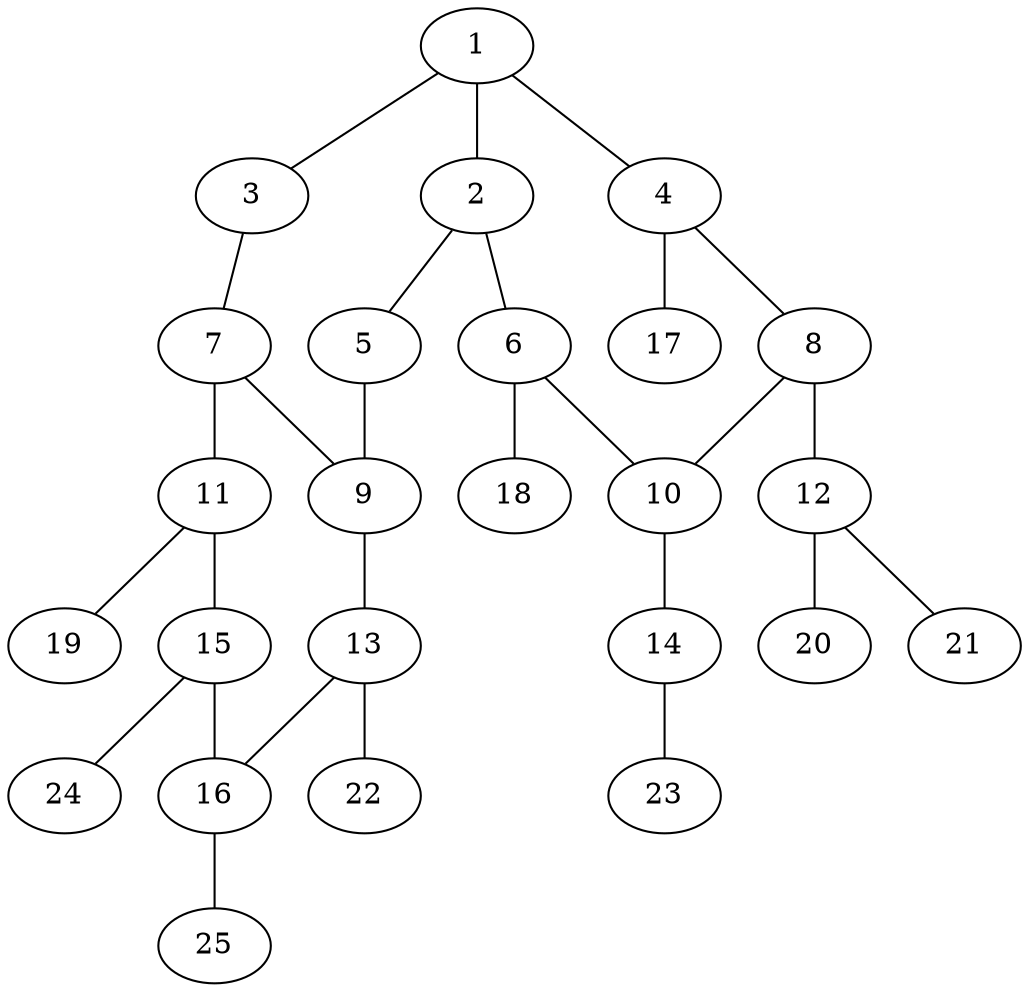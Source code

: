 graph molecule_454 {
	1	 [chem=C];
	2	 [chem=C];
	1 -- 2	 [valence=1];
	3	 [chem=N];
	1 -- 3	 [valence=1];
	4	 [chem=C];
	1 -- 4	 [valence=2];
	5	 [chem=N];
	2 -- 5	 [valence=1];
	6	 [chem=C];
	2 -- 6	 [valence=2];
	7	 [chem=C];
	3 -- 7	 [valence=2];
	8	 [chem=C];
	4 -- 8	 [valence=1];
	17	 [chem=H];
	4 -- 17	 [valence=1];
	9	 [chem=C];
	5 -- 9	 [valence=2];
	10	 [chem=C];
	6 -- 10	 [valence=1];
	18	 [chem=H];
	6 -- 18	 [valence=1];
	7 -- 9	 [valence=1];
	11	 [chem=C];
	7 -- 11	 [valence=1];
	8 -- 10	 [valence=2];
	12	 [chem=N];
	8 -- 12	 [valence=1];
	13	 [chem=C];
	9 -- 13	 [valence=1];
	14	 [chem=O];
	10 -- 14	 [valence=1];
	15	 [chem=C];
	11 -- 15	 [valence=2];
	19	 [chem=H];
	11 -- 19	 [valence=1];
	20	 [chem=H];
	12 -- 20	 [valence=1];
	21	 [chem=H];
	12 -- 21	 [valence=1];
	16	 [chem=C];
	13 -- 16	 [valence=2];
	22	 [chem=H];
	13 -- 22	 [valence=1];
	23	 [chem=H];
	14 -- 23	 [valence=1];
	15 -- 16	 [valence=1];
	24	 [chem=H];
	15 -- 24	 [valence=1];
	25	 [chem=H];
	16 -- 25	 [valence=1];
}
